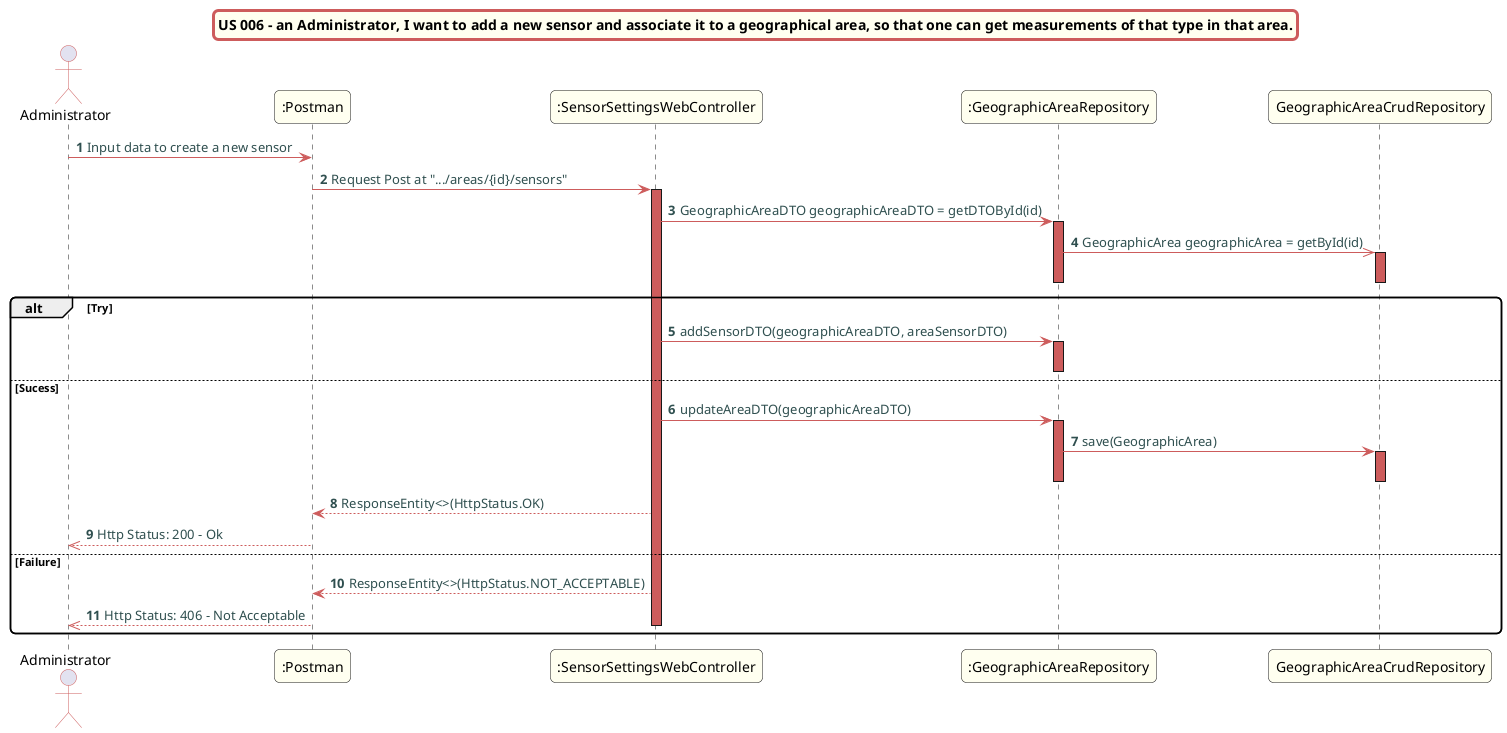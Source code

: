 @startuml
skinparam titleBorderRoundCorner 10
skinparam titleBorderThickness 3
skinparam titleBorderColor indianred
skinparam titleBackgroundColor ivory
skinparam FontName quicksand

skinparam actor {
 	BorderColor indianred
 	}

 skinparam sequence {
 	LifeLineBackgroundColor indianred
 	ParticipantBackgroundColor ivory
 }

 skinparam roundcorner 10

 skinparam component {
   arrowThickness 1
   ArrowFontName Verdana
   ArrowColor indianred
   ArrowFontColor darkslategrey
 }
title US 006 - an Administrator, I want to add a new sensor and associate it to a geographical area, so that one can get measurements of that type in that area.
autonumber
actor "Administrator"
"Administrator" -> ":Postman":  Input data to create a new sensor
":Postman" -> ":SensorSettingsWebController":  Request Post at ".../areas/{id}/sensors"
activate ":SensorSettingsWebController"
":SensorSettingsWebController" -> ":GeographicAreaRepository": GeographicAreaDTO geographicAreaDTO = getDTOById(id)
activate ":GeographicAreaRepository"
":GeographicAreaRepository" ->> "GeographicAreaCrudRepository": GeographicArea geographicArea = getById(id)
activate "GeographicAreaCrudRepository"
deactivate "GeographicAreaCrudRepository"
deactivate ":GeographicAreaRepository"
alt Try
":SensorSettingsWebController" -> ":GeographicAreaRepository": addSensorDTO(geographicAreaDTO, areaSensorDTO)
activate ":GeographicAreaRepository"
deactivate ":GeographicAreaRepository"
else Sucess
":SensorSettingsWebController" -> ":GeographicAreaRepository": updateAreaDTO(geographicAreaDTO)
activate ":GeographicAreaRepository"
":GeographicAreaRepository" -> "GeographicAreaCrudRepository": save(GeographicArea)
activate "GeographicAreaCrudRepository"
deactivate "GeographicAreaCrudRepository"
deactivate ":GeographicAreaRepository"
":SensorSettingsWebController" --> ":Postman": ResponseEntity<>(HttpStatus.OK)
":Postman" -->> "Administrator": Http Status: 200 - Ok
else  Failure
":SensorSettingsWebController" --> ":Postman": ResponseEntity<>(HttpStatus.NOT_ACCEPTABLE)
":Postman" -->> "Administrator": Http Status: 406 - Not Acceptable
deactivate ":SensorSettingsWebController"
end
@enduml